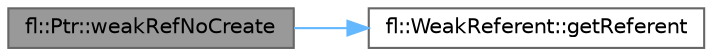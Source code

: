 digraph "fl::Ptr::weakRefNoCreate"
{
 // LATEX_PDF_SIZE
  bgcolor="transparent";
  edge [fontname=Helvetica,fontsize=10,labelfontname=Helvetica,labelfontsize=10];
  node [fontname=Helvetica,fontsize=10,shape=box,height=0.2,width=0.4];
  rankdir="LR";
  Node1 [id="Node000001",label="fl::Ptr::weakRefNoCreate",height=0.2,width=0.4,color="gray40", fillcolor="grey60", style="filled", fontcolor="black",tooltip=" "];
  Node1 -> Node2 [id="edge1_Node000001_Node000002",color="steelblue1",style="solid",tooltip=" "];
  Node2 [id="Node000002",label="fl::WeakReferent::getReferent",height=0.2,width=0.4,color="grey40", fillcolor="white", style="filled",URL="$dd/da7/classfl_1_1_weak_referent.html#aa9f29b142e36e27df3673a3739abd756",tooltip=" "];
}
